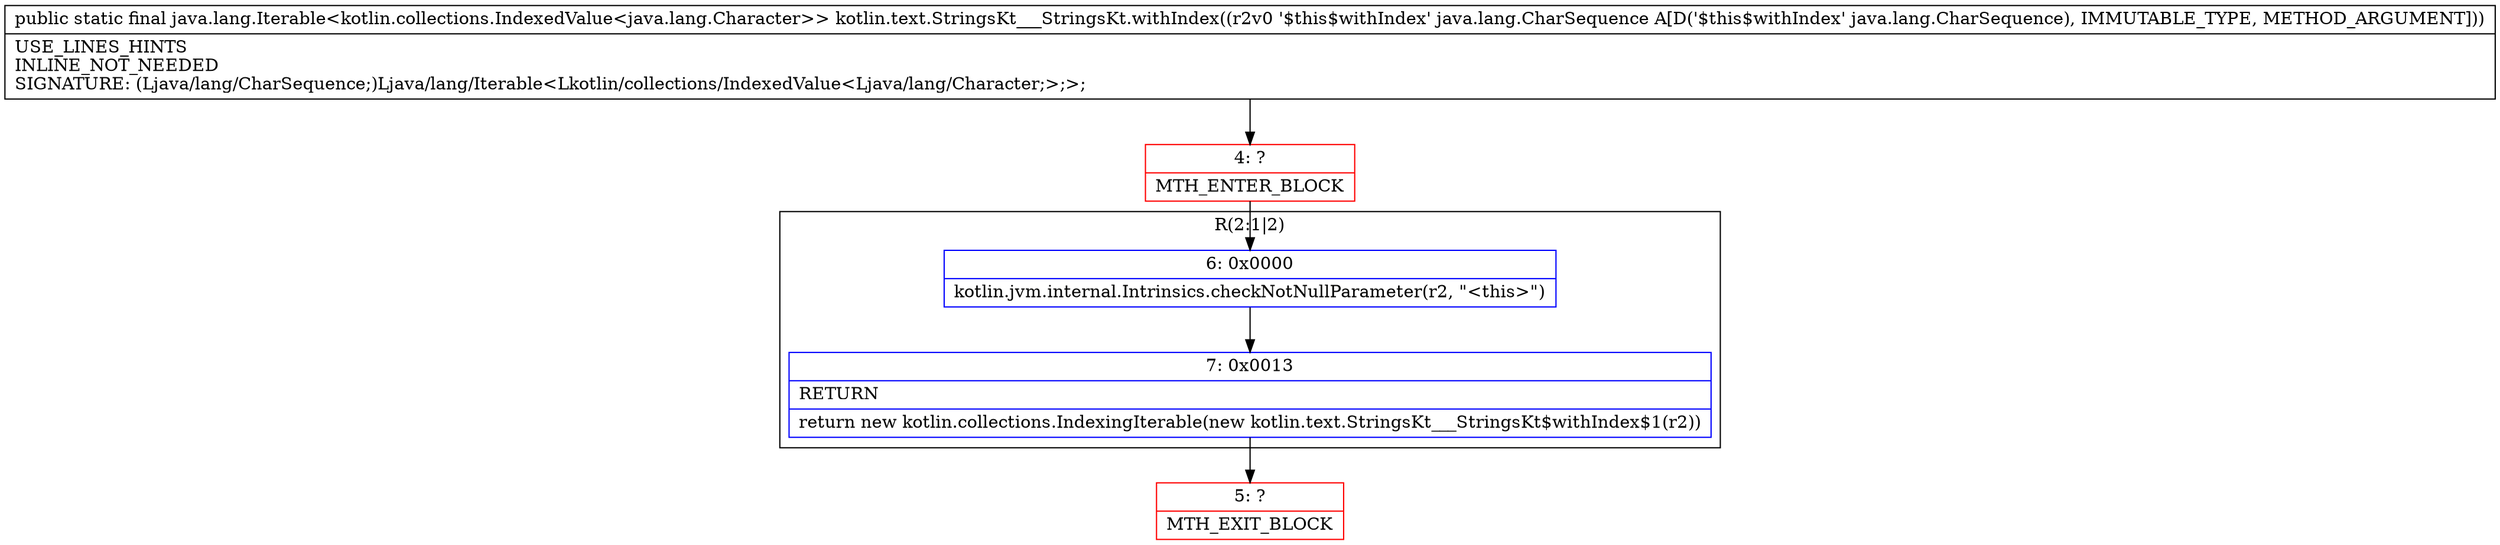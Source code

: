 digraph "CFG forkotlin.text.StringsKt___StringsKt.withIndex(Ljava\/lang\/CharSequence;)Ljava\/lang\/Iterable;" {
subgraph cluster_Region_278430345 {
label = "R(2:1|2)";
node [shape=record,color=blue];
Node_6 [shape=record,label="{6\:\ 0x0000|kotlin.jvm.internal.Intrinsics.checkNotNullParameter(r2, \"\<this\>\")\l}"];
Node_7 [shape=record,label="{7\:\ 0x0013|RETURN\l|return new kotlin.collections.IndexingIterable(new kotlin.text.StringsKt___StringsKt$withIndex$1(r2))\l}"];
}
Node_4 [shape=record,color=red,label="{4\:\ ?|MTH_ENTER_BLOCK\l}"];
Node_5 [shape=record,color=red,label="{5\:\ ?|MTH_EXIT_BLOCK\l}"];
MethodNode[shape=record,label="{public static final java.lang.Iterable\<kotlin.collections.IndexedValue\<java.lang.Character\>\> kotlin.text.StringsKt___StringsKt.withIndex((r2v0 '$this$withIndex' java.lang.CharSequence A[D('$this$withIndex' java.lang.CharSequence), IMMUTABLE_TYPE, METHOD_ARGUMENT]))  | USE_LINES_HINTS\lINLINE_NOT_NEEDED\lSIGNATURE: (Ljava\/lang\/CharSequence;)Ljava\/lang\/Iterable\<Lkotlin\/collections\/IndexedValue\<Ljava\/lang\/Character;\>;\>;\l}"];
MethodNode -> Node_4;Node_6 -> Node_7;
Node_7 -> Node_5;
Node_4 -> Node_6;
}

